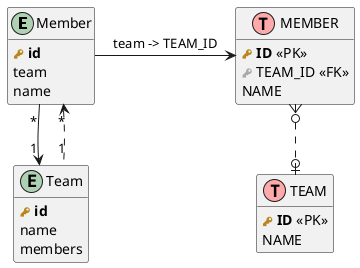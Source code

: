 @startuml
!define table(x) class x << (T,#FFAAAA) >>
!define primary_key(x) <b><color:#b8861b><&key></color> x</b>
!define foreign_key(x) <color:#aaaaaa><&key></color> x
hide methods
hide stereotypes

entity (Member) {
  primary_key(id)
  team
  name
}

entity (Team) {
  primary_key(id)
  name
  members
}

Member "*" --> "1" Team
Member "*" <.. "1" Team


table(MEMBER) {
  primary_key(ID) <<PK>>
  foreign_key(TEAM_ID) <<FK>>
  NAME
}

table(TEAM) {
  primary_key(ID) <<PK>>
  NAME
}

MEMBER }o..o| TEAM

Member -right-> MEMBER :team -> TEAM_ID
@enduml